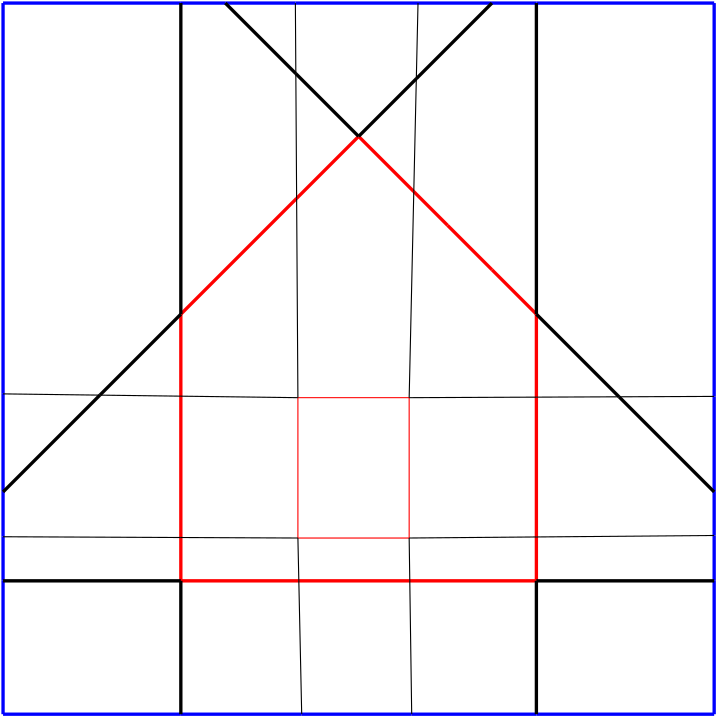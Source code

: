 <?xml version="1.0" encoding="UTF-8"?>
<ipe version="70005" creator="HGeometry"><ipestyle name="basic">
<color name="red" value="1 0 0"/>
<color name="green" value="0 1 0"/>
<color name="blue" value="0 0 1"/>
<color name="yellow" value="1 1 0"/>
<color name="orange" value="1 0.647 0"/>
<color name="gold" value="1 0.843 0"/>
<color name="purple" value="0.627 0.125 0.941"/>
<color name="gray" value="0.745 0.745 0.745"/>
<color name="brown" value="0.647 0.165 0.165"/>
<color name="navy" value="0 0 0.502"/>
<color name="pink" value="1 0.753 0.796"/>
<color name="seagreen" value="0.18 0.545 0.341"/>
<color name="turquoise" value="0.251 0.878 0.816"/>
<color name="violet" value="0.933 0.51 0.933"/>
<color name="darkblue" value="0 0 0.545"/>
<color name="darkcyan" value="0 0.545 0.545"/>
<color name="darkgray" value="0.663 0.663 0.663"/>
<color name="darkgreen" value="0 0.392 0"/>
<color name="darkmagenta" value="0.545 0 0.545"/>
<color name="darkorange" value="1 0.549 0"/>
<color name="darkred" value="0.545 0 0"/>
<color name="lightblue" value="0.678 0.847 0.902"/>
<color name="lightcyan" value="0.878 1 1"/>
<color name="lightgray" value="0.827 0.827 0.827"/>
<color name="lightgreen" value="0.565 0.933 0.565"/>
<color name="lightyellow" value="1 1 0.878"/>
<dashstyle name="dashed" value="[4] 0"/>
<dashstyle name="dotted" value="[1 3] 0"/>
<dashstyle name="dash dotted" value="[4 2 1 2] 0"/>
<dashstyle name="dash dot dotted" value="[4 2 1 2 1 2] 0"/>
<pen name="heavier" value="0.8"/>
<pen name="fat" value="1.2"/>
<pen name="ultrafat" value="2"/>
<textsize name="large" value="\large"/>
<textsize name="Large" value="\Large"/>
<textsize name="LARGE" value="\LARGE"/>
<textsize name="huge" value="\huge"/>
<textsize name="Huge" value="\Huge"/>
<textsize name="small" value="\small"/>
<textsize name="footnote" value="\footnotesize"/>
<textsize name="tiny" value="\tiny"/>
<symbolsize name="small" value="2"/>
<symbolsize name="tiny" value="1.1"/>
<symbolsize name="large" value="5"/>
<arrowsize name="small" value="5"/>
<arrowsize name="tiny" value="3"/>
<arrowsize name="large" value="10"/>
<gridsize name="4 pts" value="4"/>
<gridsize name="8 pts (~3 mm)" value="8"/>
<gridsize name="16 pts (~6 mm)" value="16"/>
<gridsize name="32 pts (~12 mm)" value="32"/>
<gridsize name="10 pts (~3.5 mm)" value="10"/>
<gridsize name="20 pts (~7 mm)" value="20"/>
<gridsize name="14 pts (~5 mm)" value="14"/>
<gridsize name="28 pts (~10 mm)" value="28"/>
<gridsize name="56 pts (~20 mm)" value="56"/>
<anglesize name="90 deg" value="90"/>
<anglesize name="60 deg" value="60"/>
<anglesize name="45 deg" value="45"/>
<anglesize name="30 deg" value="30"/>
<anglesize name="22.5 deg" value="22.5"/>
<symbol name="mark/circle(sx)" transformations="translations">
<path fill="sym-stroke">
0.6 0 0 0.6 0 0 e 0.4 0 0 0.4 0 0 e
</path></symbol>
<symbol name="mark/disk(sx)" transformations="translations">
<path fill="sym-stroke">
0.6 0 0 0.6 0 0 e
</path></symbol>
<symbol name="mark/fdisk(sfx)" transformations="translations">
<group><path fill="sym-fill">
0.5 0 0 0.5 0 0 e
</path><path fill="sym-stroke" fillrule="eofill">
0.6 0 0 0.6 0 0 e 0.4 0 0 0.4 0 0 e
</path></group></symbol>
<symbol name="mark/box(sx)" transformations="translations">
<path fill="sym-stroke" fillrule="eofill">
-0.6 -0.6 m 0.6 -0.6 l 0.6 0.6 l -0.6 0.6 l h
-0.4 -0.4 m 0.4 -0.4 l 0.4 0.4 l -0.4 0.4 l h</path></symbol>
<symbol name="mark/square(sx)" transformations="translations">
<path fill="sym-stroke">
-0.6 -0.6 m 0.6 -0.6 l 0.6 0.6 l -0.6 0.6 l h</path></symbol>
<symbol name="mark/fsquare(sfx)" transformations="translations">
<group><path fill="sym-fill">
-0.5 -0.5 m 0.5 -0.5 l 0.5 0.5 l -0.5 0.5 l h</path>
<path fill="sym-stroke" fillrule="eofill">
-0.6 -0.6 m 0.6 -0.6 l 0.6 0.6 l -0.6 0.6 l h
-0.4 -0.4 m 0.4 -0.4 l 0.4 0.4 l -0.4 0.4 l h</path></group></symbol>
<symbol name="mark/cross(sx)" transformations="translations">
<group><path fill="sym-stroke">
-0.43 -0.57 m 0.57 0.43 l 0.43 0.57 l -0.57 -0.43 l h</path>
<path fill="sym-stroke">
-0.43 0.57 m 0.57 -0.43 l 0.43 -0.57 l -0.57 0.43 l h</path>
</group></symbol>
<symbol name="arrow/arc(spx)">
<path pen="sym-pen" stroke="sym-stroke" fill="sym-stroke">
0 0 m -1.0 0.333 l -1.0 -0.333 l h</path></symbol>
<symbol name="arrow/farc(spx)">
<path pen="sym-pen" stroke="sym-stroke" fill="white">
0 0 m -1.0 0.333 l -1.0 -0.333 l h</path></symbol>
<symbol name="arrow/ptarc(spx)">
<path pen="sym-pen" stroke="sym-stroke" fill="sym-stroke">
0 0 m -1.0 0.333 l -0.8 0 l -1.0 -0.333 l h</path></symbol>
<symbol name="arrow/fptarc(spx)">
<path pen="sym-pen" stroke="sym-stroke" fill="white">
0 0 m -1.0 0.333 l -0.8 0 l -1.0 -0.333 l h</path></symbol>
<symbol name="arrow/fnormal(spx)">
<path pen="sym-pen" stroke="sym-stroke" fill="white">
0 0 m -1.0 0.333 l -1.0 -0.333 l h</path></symbol>
<symbol name="arrow/pointed(spx)">
<path pen="sym-pen" stroke="sym-stroke" fill="sym-stroke">
0 0 m -1.0 0.333 l -0.8 0 l -1.0 -0.333 l h</path></symbol>
<symbol name="arrow/fpointed(spx)">
<path pen="sym-pen" stroke="sym-stroke" fill="white">
0 0 m -1.0 0.333 l -0.8 0 l -1.0 -0.333 l h</path></symbol>
<symbol name="arrow/linear(spx)">
<path pen="sym-pen" stroke="sym-stroke">
-1.0 0.333 m 0 0 l -1.0 -0.333 l</path></symbol>
<symbol name="arrow/fdouble(spx)">
<path pen="sym-pen" stroke="sym-stroke" fill="white">
0 0 m -1.0 0.333 l -1.0 -0.333 l h
-1 0 m -2.0 0.333 l -2.0 -0.333 l h
</path></symbol>
<symbol name="arrow/double(spx)">
<path pen="sym-pen" stroke="sym-stroke" fill="sym-stroke">
0 0 m -1.0 0.333 l -1.0 -0.333 l h
-1 0 m -2.0 0.333 l -2.0 -0.333 l h
</path></symbol>
<tiling name="falling" angle="-60" width="1" step="4"/>
<tiling name="rising" angle="30" width="1" step="4"/>
<textstyle name="center" begin="\begin{center}" end="\end{center}"/>
<textstyle name="itemize" begin="\begin{itemize}" end="\end{itemize}"/>
<textstyle name="item" begin="\begin{itemize}\item{}" end="\end{itemize}"/>
</ipestyle><page><layer name="alpha"/><layer name="beta"/><view layers="alpha beta" active="alpha"/><path layer="alpha" stroke="blue" fill="white" pen="fat">-128.000000000000 128.000000000000 m
-128.000000000000 81.101562500000 -128.000000000000 34.203125000000 -128.000000000000 -12.696200000000 c
</path><path layer="alpha" stroke="blue" fill="white" pen="fat">-128.000000000000 -12.696200000000 m
-128.000000000000 -24.466145833334 -128.000000000000 -36.236979166667 -128.000000000000 -48.000000000000 c
</path><path layer="alpha" stroke="blue" fill="white" pen="fat">-128.000000000000 -48.000000000000 m
-128.000000000000 -53.382812500000 -128.000000000000 -58.757812500000 -128.000000000000 -64.130000000000 c
</path><path layer="alpha" stroke="blue" fill="white" pen="fat">-128.000000000000 -64.130000000000 m
-128.000000000000 -69.424479166667 -128.000000000000 -74.716145833334 -128.000000000000 -80.000000000000 c
</path><path layer="alpha" stroke="blue" fill="white" pen="fat">-128.000000000000 -80.000000000000 m
-128.000000000000 -96.005208333334 -128.000000000000 -112.002604166667 -128.000000000000 -128.000000000000 c
</path><path layer="alpha" stroke="blue" fill="white" pen="fat">-128.000000000000 -128.000000000000 m
-106.664062500000 -128.000000000000 -85.328125000000 -128.000000000000 -64.000000000000 -128.000000000000 c
</path><path layer="alpha" stroke="blue" fill="white" pen="fat">-64.000000000000 -128.000000000000 m
-49.492187500000 -128.000000000000 -34.992187500000 -128.000000000000 -20.489400000000 -128.000000000000 c
</path><path layer="alpha" stroke="blue" fill="white" pen="fat">-20.489400000000 -128.000000000000 m
-7.289062500000 -128.000000000000 5.914062500000 -128.000000000000 19.110000000000 -128.000000000000 c
</path><path layer="alpha" stroke="blue" fill="white" pen="fat">19.110000000000 -128.000000000000 m
34.080729166666 -128.000000000000 49.044270833333 -128.000000000000 64.000000000000 -128.000000000000 c
</path><path layer="alpha" stroke="blue" fill="white" pen="fat">64.000000000000 -128.000000000000 m
85.338541666666 -128.000000000000 106.669270833333 -128.000000000000 128.000000000000 -128.000000000000 c
</path><path layer="alpha" stroke="blue" fill="white" pen="fat">128.000000000000 -128.000000000000 m
128.000000000000 -111.997395833334 128.000000000000 -95.994791666667 128.000000000000 -80.000000000000 c
</path><path layer="alpha" stroke="blue" fill="white" pen="fat">128.000000000000 -80.000000000000 m
128.000000000000 -74.554687500000 128.000000000000 -69.117187500000 128.000000000000 -63.674800000000 c
</path><path layer="alpha" stroke="blue" fill="white" pen="fat">128.000000000000 -63.674800000000 m
128.000000000000 -58.450520833334 128.000000000000 -53.221354166667 128.000000000000 -48.000000000000 c
</path><path layer="alpha" stroke="blue" fill="white" pen="fat">128.000000000000 -48.000000000000 m
128.000000000000 -36.528645833334 128.000000000000 -25.065104166667 128.000000000000 -13.606500000000 c
</path><path layer="alpha" stroke="blue" fill="white" pen="fat">128.000000000000 -13.606500000000 m
128.000000000000 33.598958333333 128.000000000000 80.799479166666 128.000000000000 128.000000000000 c
</path><path layer="alpha" stroke="blue" fill="white" pen="fat">128.000000000000 128.000000000000 m
106.664062500000 128.000000000000 85.328125000000 128.000000000000 64.000000000000 128.000000000000 c
</path><path layer="alpha" stroke="blue" fill="white" pen="fat">64.000000000000 128.000000000000 m
58.658854166666 128.000000000000 53.325520833333 128.000000000000 48.000000000000 128.000000000000 c
</path><path layer="alpha" stroke="blue" fill="white" pen="fat">48.000000000000 128.000000000000 m
39.122395833333 128.000000000000 30.252604166666 128.000000000000 21.385900000000 128.000000000000 c
</path><path layer="alpha" stroke="blue" fill="white" pen="fat">21.385900000000 128.000000000000 m
6.669270833333 128.000000000000 -8.044270833334 128.000000000000 -22.765200000000 128.000000000000 c
</path><path layer="alpha" stroke="blue" fill="white" pen="fat">-22.765200000000 128.000000000000 m
-31.174479166667 128.000000000000 -39.591145833334 128.000000000000 -48.000000000000 128.000000000000 c
</path><path layer="alpha" stroke="blue" fill="white" pen="fat">-48.000000000000 128.000000000000 m
-53.341145833334 128.000000000000 -58.674479166667 128.000000000000 -64.000000000000 128.000000000000 c
</path><path layer="alpha" stroke="blue" fill="white" pen="fat">-64.000000000000 128.000000000000 m
-85.338541666667 128.000000000000 -106.669270833334 128.000000000000 -128.000000000000 128.000000000000 c
</path><path stroke="red" pen="fat">-64.000000000000 -80.000000000000 m
-64.000000000000 -74.802734375000 -64.000000000000 -69.605468750000 -64.000255173111 -64.404470283127 c
</path><path stroke="red" pen="fat">-64.000255173111 -64.404470283127 m
-64.000000000000 -47.443359375000 -64.000000000000 -30.478515625000 -64.000052717400 -13.519344744301 c
</path><path stroke="red" pen="fat">-64.000052717400 -13.519344744301 m
-64.000000000000 -3.675781250000 -64.000000000000 6.162109375000 -64.000000000000 16.000000000000 c
</path><path stroke="red" pen="fat">-64.000000000000 16.000000000000 m
-50.105468750000 29.894531250000 -36.210937500000 43.789062500000 -22.314667231560 57.685166098213 c
</path><path stroke="red" pen="fat">-22.314667231560 57.685166098213 m
-14.877604166667 65.122395833333 -7.438802083334 72.561197916666 0.000000000000 80.000000000000 c
</path><path stroke="red" pen="fat">0.000000000000 80.000000000000 m
6.621093750000 73.378906250000 13.242187500000 66.757812500000 19.863867000961 60.136397350502 c
</path><path stroke="red" pen="fat">19.863867000961 60.136397350502 m
23.908854166666 56.091145833333 27.954427083333 52.045572916666 32.000000000000 48.000000000000 c
</path><path stroke="red" pen="fat">32.000000000000 48.000000000000 m
37.333333333333 42.666666666666 42.666666666666 37.333333333333 48.000000000000 32.000000000000 c
</path><path stroke="red" pen="fat">48.000000000000 32.000000000000 m
53.333333333333 26.666666666666 58.666666666666 21.333333333333 64.000000000000 16.000000000000 c
</path><path stroke="red" pen="fat">64.000000000000 16.000000000000 m
64.000000000000 6.041015625000 64.000000000000 -3.917968750000 63.999904175949 -13.871826144410 c
</path><path stroke="red" pen="fat">63.999904175949 -13.871826144410 m
64.000000000000 -30.654296875000 64.000000000000 -47.431640625000 63.999904175949 -64.205358105851 c
</path><path stroke="red" pen="fat">63.999904175949 -64.205358105851 m
64.000000000000 -69.472656250000 64.000000000000 -74.736328125000 64.000000000000 -80.000000000000 c
</path><path stroke="red" pen="fat">64.000000000000 -80.000000000000 m
48.804687500000 -80.000000000000 33.609375000000 -80.000000000000 18.420937144088 -80.000001358414 c
</path><path stroke="red" pen="fat">18.420937144088 -80.000001358414 m
5.101562500000 -80.000000000000 -8.210937500000 -80.000000000000 -21.522717503739 -80.000001358414 c
</path><path stroke="red" pen="fat">-21.522717503739 -80.000001358414 m
-35.682291666667 -80.000000000000 -49.841145833334 -80.000000000000 -64.000000000000 -80.000000000000 c
</path><path layer="beta" stroke="black" pen="fat">64.000000000000 -80.000000000000 m
85.333333333333 -80.000000000000 106.666666666666 -80.000000000000 128.000000000000 -80.000000000000 c
</path><path stroke="black" pen="fat">-64.000000000000 -80.000000000000 m
-85.333333333334 -80.000000000000 -106.666666666667 -80.000000000000 -128.000000000000 -80.000000000000 c
</path><path stroke="black" pen="fat">0.000000000000 80.000000000000 m
6.923828125000 86.923828125000 13.847656250000 93.847656250000 20.775314789199 100.775387529563 c
</path><path stroke="black" pen="fat">20.775314789199 100.775387529563 m
29.847656250000 109.847656250000 38.923828125000 118.923828125000 48.000000000000 128.000000000000 c
</path><path stroke="black" pen="fat">-64.000000000000 16.000000000000 m
-73.714843750000 6.285156250000 -83.429687500000 -3.429687500000 -93.144797605324 -13.144684330559 c
</path><path stroke="black" pen="fat">-93.144797605324 -13.144684330559 m
-104.763020833334 -24.763020833334 -116.381510416667 -36.381510416667 -128.000000000000 -48.000000000000 c
</path><path stroke="black" pen="fat">64.000000000000 16.000000000000 m
64.000000000000 53.333333333333 64.000000000000 90.666666666666 64.000000000000 128.000000000000 c
</path><path stroke="black" pen="fat">64.000000000000 -80.000000000000 m
64.000000000000 -96.000000000000 64.000000000000 -112.000000000000 64.000000000000 -128.000000000000 c
</path><path stroke="black" pen="fat">-64.000000000000 16.000000000000 m
-64.000000000000 53.333333333333 -64.000000000000 90.666666666666 -64.000000000000 128.000000000000 c
</path><path stroke="black" pen="fat">-64.000000000000 -80.000000000000 m
-64.000000000000 -96.000000000000 -64.000000000000 -112.000000000000 -64.000000000000 -128.000000000000 c
</path><path stroke="black" pen="fat">0.000000000000 80.000000000000 m
-7.533203125000 87.533203125000 -15.066406250000 95.066406250000 -22.602408178902 102.602581843376 c
</path><path stroke="black" pen="fat">-22.602408178902 102.602581843376 m
-31.066406250000 111.066406250000 -39.533203125000 119.533203125000 -48.000000000000 128.000000000000 c
</path><path stroke="black" pen="fat">64.000000000000 16.000000000000 m
73.915364583333 6.084635416666 83.830729166666 -3.830729166667 93.748547111129 -13.748515817261 c
</path><path stroke="black" pen="fat">93.748547111129 -13.748515817261 m
105.164062500000 -25.164062500000 116.582031250000 -36.582031250000 128.000000000000 -48.000000000000 c
</path><path stroke="red">-21.854900000000 -14.061700000000 m
-21.854900000000 -30.902833333334 -21.854900000000 -47.743966666667 -21.854900000000 -64.585100000000 c
</path><path stroke="red">-21.854900000000 -64.585100000000 m
-8.503366666667 -64.585100000000 4.848166666666 -64.585100000000 18.199700000000 -64.585100000000 c
</path><path stroke="red">18.199700000000 -64.585100000000 m
18.199700000000 -47.743966666667 18.199700000000 -30.902833333334 18.199700000000 -14.061700000000 c
</path><path stroke="red">18.199700000000 -14.061700000000 m
4.848166666666 -14.061700000000 -8.503366666667 -14.061700000000 -21.854900000000 -14.061700000000 c
</path><path stroke="black">-21.854900000000 -14.061700000000 m
-22.008153835043 9.855140972900 -22.161407670085 33.771981945800 -22.314667231560 57.685166098213 c
</path><path stroke="black">-22.314667231560 57.685166098213 m
-22.410595627849 72.660331829833 -22.506529750570 87.631840740966 -22.602408178902 102.602581843376 c
</path><path stroke="black">-22.602408178902 102.602581843376 m
-22.656709248861 111.068899768066 -22.710954624431 119.534449884033 -22.765200000000 128.000000000000 c
</path><path stroke="black">18.199700000000 -14.061700000000 m
18.754393876139 10.670192230224 19.309087752278 35.402084460449 19.863867000961 60.136397350502 c
</path><path stroke="black">19.863867000961 60.136397350502 m
20.167673750813 73.683481280517 20.471565873209 87.232985870361 20.775314789199 100.775387529563 c
</path><path stroke="black">20.775314789199 100.775387529563 m
20.978938663736 109.854993640136 21.182419331868 118.927496820068 21.385900000000 128.000000000000 c
</path><path stroke="black">18.199700000000 -64.585100000000 m
18.273447041829 -69.722594543458 18.347194083658 -74.860089086915 18.420937144088 -80.000001358414 c
</path><path stroke="black">18.420937144088 -80.000001358414 m
18.650627416992 -95.998389086915 18.880313708496 -111.999194543458 19.110000000000 -128.000000000000 c
</path><path stroke="black">-21.854900000000 -64.585100000000 m
-21.744275386556 -69.722594543458 -21.633650773112 -74.860089086915 -21.522717503739 -80.000001358414 c
</path><path stroke="black">-21.522717503739 -80.000001358414 m
-21.178484106446 -95.998389086915 -20.833942053223 -111.999194543458 -20.489400000000 -128.000000000000 c
</path><path stroke="black">-21.854900000000 -64.585100000000 m
-35.902626959229 -64.524869989014 -49.950353918458 -64.464639978028 -64.000255173111 -64.404470283127 c
</path><path stroke="black">-64.000255173111 -64.404470283127 m
-85.332053918458 -64.312939978028 -106.666026959229 -64.221469989014 -128.000000000000 -64.130000000000 c
</path><path stroke="black">18.199700000000 -64.585100000000 m
33.468357440185 -64.458515110271 48.737014880371 -64.331930220541 63.999904175949 -64.205358105851 c
</path><path stroke="black">63.999904175949 -64.205358105851 m
85.337114880371 -64.028496887208 106.668557440185 -63.851648443604 128.000000000000 -63.674800000000 c
</path><path stroke="black">18.199700000000 -14.061700000000 m
33.468357440185 -13.998400602214 48.737014880371 -13.935101204428 63.999904175949 -13.871826144410 c
</path><path stroke="black">63.999904175949 -13.871826144410 m
73.919688665771 -13.830701188152 83.833705010986 -13.789600569662 93.748547111129 -13.748515817261 c
</path><path stroke="black">93.748547111129 -13.748515817261 m
105.165147570800 -13.701166634115 116.582573785400 -13.653833317058 128.000000000000 -13.606500000000 c
</path><path stroke="black">-21.854900000000 -14.061700000000 m
-35.902626959229 -13.880983498129 -49.950353918458 -13.700266996257 -64.000052717400 -13.519344744301 c
</path><path stroke="black">-64.000052717400 -13.519344744301 m
-73.711635968018 -13.394590797933 -83.425191058350 -13.269631101482 -93.144797605324 -13.144684330559 c
</path><path stroke="black">-93.144797605324 -13.144684330559 m
-104.759164099122 -12.995180936687 -116.379582049561 -12.845690468344 -128.000000000000 -12.696200000000 c
</path></page></ipe>